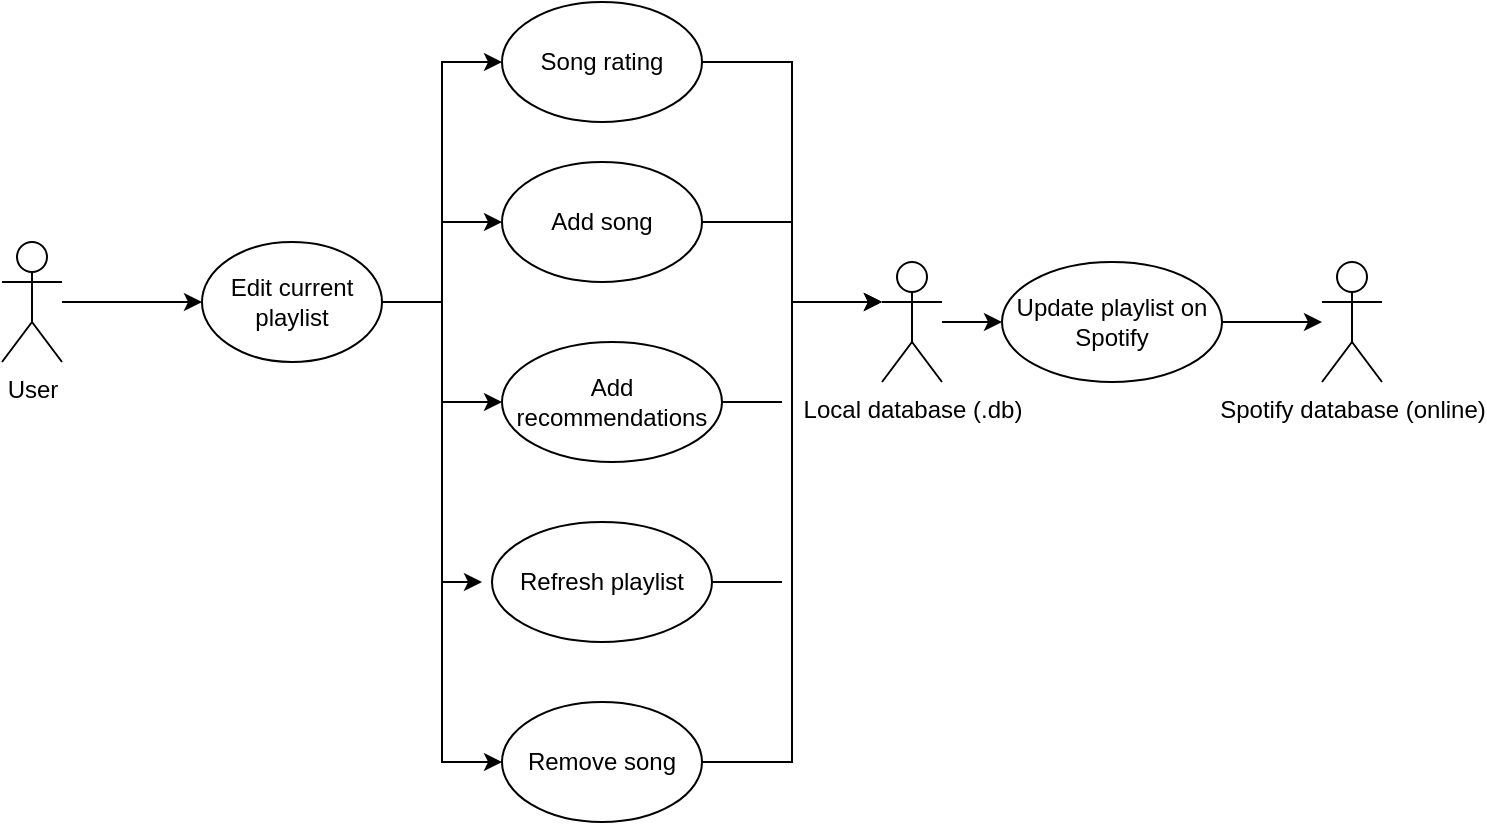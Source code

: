 <mxfile version="13.5.9" type="github">
  <diagram id="RX8MKxGeRJnMLhculDgC" name="Page-1">
    <mxGraphModel dx="1385" dy="665" grid="1" gridSize="10" guides="1" tooltips="1" connect="1" arrows="1" fold="1" page="1" pageScale="1" pageWidth="850" pageHeight="1100" math="0" shadow="0">
      <root>
        <mxCell id="0" />
        <mxCell id="1" parent="0" />
        <mxCell id="aJsOf31wqLQeytQC_Wr7-77" style="edgeStyle=orthogonalEdgeStyle;rounded=0;orthogonalLoop=1;jettySize=auto;html=1;entryX=0;entryY=0.5;entryDx=0;entryDy=0;" parent="1" source="aJsOf31wqLQeytQC_Wr7-49" target="aJsOf31wqLQeytQC_Wr7-66" edge="1">
          <mxGeometry relative="1" as="geometry" />
        </mxCell>
        <mxCell id="aJsOf31wqLQeytQC_Wr7-49" value="User" style="shape=umlActor;verticalLabelPosition=bottom;labelBackgroundColor=#ffffff;verticalAlign=top;html=1;outlineConnect=0;" parent="1" vertex="1">
          <mxGeometry x="90" y="230" width="30" height="60" as="geometry" />
        </mxCell>
        <mxCell id="aJsOf31wqLQeytQC_Wr7-79" style="edgeStyle=orthogonalEdgeStyle;rounded=0;orthogonalLoop=1;jettySize=auto;html=1;entryX=0;entryY=0.5;entryDx=0;entryDy=0;" parent="1" source="aJsOf31wqLQeytQC_Wr7-66" target="aJsOf31wqLQeytQC_Wr7-68" edge="1">
          <mxGeometry relative="1" as="geometry" />
        </mxCell>
        <mxCell id="aJsOf31wqLQeytQC_Wr7-80" style="edgeStyle=orthogonalEdgeStyle;rounded=0;orthogonalLoop=1;jettySize=auto;html=1;entryX=0;entryY=0.5;entryDx=0;entryDy=0;" parent="1" source="aJsOf31wqLQeytQC_Wr7-66" target="aJsOf31wqLQeytQC_Wr7-69" edge="1">
          <mxGeometry relative="1" as="geometry" />
        </mxCell>
        <mxCell id="aJsOf31wqLQeytQC_Wr7-81" style="edgeStyle=orthogonalEdgeStyle;rounded=0;orthogonalLoop=1;jettySize=auto;html=1;entryX=0;entryY=0.5;entryDx=0;entryDy=0;" parent="1" source="aJsOf31wqLQeytQC_Wr7-66" target="aJsOf31wqLQeytQC_Wr7-70" edge="1">
          <mxGeometry relative="1" as="geometry" />
        </mxCell>
        <mxCell id="aJsOf31wqLQeytQC_Wr7-82" style="edgeStyle=orthogonalEdgeStyle;rounded=0;orthogonalLoop=1;jettySize=auto;html=1;entryX=0;entryY=0.5;entryDx=0;entryDy=0;" parent="1" source="aJsOf31wqLQeytQC_Wr7-66" target="aJsOf31wqLQeytQC_Wr7-67" edge="1">
          <mxGeometry relative="1" as="geometry" />
        </mxCell>
        <mxCell id="aJsOf31wqLQeytQC_Wr7-66" value="Edit current playlist" style="ellipse;whiteSpace=wrap;html=1;" parent="1" vertex="1">
          <mxGeometry x="190" y="230" width="90" height="60" as="geometry" />
        </mxCell>
        <mxCell id="aJsOf31wqLQeytQC_Wr7-87" style="edgeStyle=orthogonalEdgeStyle;rounded=0;orthogonalLoop=1;jettySize=auto;html=1;entryX=0;entryY=0.333;entryDx=0;entryDy=0;entryPerimeter=0;" parent="1" source="aJsOf31wqLQeytQC_Wr7-67" target="aJsOf31wqLQeytQC_Wr7-73" edge="1">
          <mxGeometry relative="1" as="geometry" />
        </mxCell>
        <mxCell id="aJsOf31wqLQeytQC_Wr7-67" value="Song rating" style="ellipse;whiteSpace=wrap;html=1;" parent="1" vertex="1">
          <mxGeometry x="340" y="110" width="100" height="60" as="geometry" />
        </mxCell>
        <mxCell id="aJsOf31wqLQeytQC_Wr7-84" style="edgeStyle=orthogonalEdgeStyle;rounded=0;orthogonalLoop=1;jettySize=auto;html=1;exitX=1;exitY=0.5;exitDx=0;exitDy=0;entryX=0;entryY=0.333;entryDx=0;entryDy=0;entryPerimeter=0;" parent="1" source="aJsOf31wqLQeytQC_Wr7-68" target="aJsOf31wqLQeytQC_Wr7-73" edge="1">
          <mxGeometry relative="1" as="geometry" />
        </mxCell>
        <mxCell id="aJsOf31wqLQeytQC_Wr7-68" value="Add song" style="ellipse;whiteSpace=wrap;html=1;" parent="1" vertex="1">
          <mxGeometry x="340" y="190" width="100" height="60" as="geometry" />
        </mxCell>
        <mxCell id="aJsOf31wqLQeytQC_Wr7-69" value="Add recommendations" style="ellipse;whiteSpace=wrap;html=1;" parent="1" vertex="1">
          <mxGeometry x="340" y="280" width="110" height="60" as="geometry" />
        </mxCell>
        <mxCell id="aJsOf31wqLQeytQC_Wr7-86" style="edgeStyle=orthogonalEdgeStyle;rounded=0;orthogonalLoop=1;jettySize=auto;html=1;entryX=0;entryY=0.333;entryDx=0;entryDy=0;entryPerimeter=0;" parent="1" source="aJsOf31wqLQeytQC_Wr7-70" target="aJsOf31wqLQeytQC_Wr7-73" edge="1">
          <mxGeometry relative="1" as="geometry" />
        </mxCell>
        <mxCell id="aJsOf31wqLQeytQC_Wr7-70" value="Remove song" style="ellipse;whiteSpace=wrap;html=1;" parent="1" vertex="1">
          <mxGeometry x="340" y="460" width="100" height="60" as="geometry" />
        </mxCell>
        <mxCell id="aJsOf31wqLQeytQC_Wr7-93" style="edgeStyle=orthogonalEdgeStyle;rounded=0;orthogonalLoop=1;jettySize=auto;html=1;" parent="1" source="aJsOf31wqLQeytQC_Wr7-71" target="aJsOf31wqLQeytQC_Wr7-72" edge="1">
          <mxGeometry relative="1" as="geometry" />
        </mxCell>
        <mxCell id="aJsOf31wqLQeytQC_Wr7-71" value="Update playlist on Spotify" style="ellipse;whiteSpace=wrap;html=1;" parent="1" vertex="1">
          <mxGeometry x="590" y="240" width="110" height="60" as="geometry" />
        </mxCell>
        <mxCell id="aJsOf31wqLQeytQC_Wr7-72" value="Spotify database (online)" style="shape=umlActor;verticalLabelPosition=bottom;labelBackgroundColor=#ffffff;verticalAlign=top;html=1;outlineConnect=0;" parent="1" vertex="1">
          <mxGeometry x="750" y="240" width="30" height="60" as="geometry" />
        </mxCell>
        <mxCell id="aJsOf31wqLQeytQC_Wr7-90" style="edgeStyle=orthogonalEdgeStyle;rounded=0;orthogonalLoop=1;jettySize=auto;html=1;entryX=0;entryY=0.5;entryDx=0;entryDy=0;" parent="1" source="aJsOf31wqLQeytQC_Wr7-73" target="aJsOf31wqLQeytQC_Wr7-71" edge="1">
          <mxGeometry relative="1" as="geometry" />
        </mxCell>
        <mxCell id="aJsOf31wqLQeytQC_Wr7-73" value="Local database (.db)" style="shape=umlActor;verticalLabelPosition=bottom;labelBackgroundColor=#ffffff;verticalAlign=top;html=1;outlineConnect=0;" parent="1" vertex="1">
          <mxGeometry x="530" y="240" width="30" height="60" as="geometry" />
        </mxCell>
        <mxCell id="WTTKun82j0kXrB6IMfyg-1" value="Refresh playlist" style="ellipse;whiteSpace=wrap;html=1;" vertex="1" parent="1">
          <mxGeometry x="335" y="370" width="110" height="60" as="geometry" />
        </mxCell>
        <mxCell id="WTTKun82j0kXrB6IMfyg-2" value="" style="endArrow=classic;html=1;" edge="1" parent="1">
          <mxGeometry width="50" height="50" relative="1" as="geometry">
            <mxPoint x="310" y="400" as="sourcePoint" />
            <mxPoint x="330" y="400" as="targetPoint" />
          </mxGeometry>
        </mxCell>
        <mxCell id="WTTKun82j0kXrB6IMfyg-4" value="" style="endArrow=none;html=1;exitX=1;exitY=0.5;exitDx=0;exitDy=0;" edge="1" parent="1" source="WTTKun82j0kXrB6IMfyg-1">
          <mxGeometry width="50" height="50" relative="1" as="geometry">
            <mxPoint x="530" y="410" as="sourcePoint" />
            <mxPoint x="480" y="400" as="targetPoint" />
          </mxGeometry>
        </mxCell>
        <mxCell id="WTTKun82j0kXrB6IMfyg-5" value="" style="endArrow=none;html=1;exitX=1;exitY=0.5;exitDx=0;exitDy=0;" edge="1" parent="1" source="aJsOf31wqLQeytQC_Wr7-69">
          <mxGeometry width="50" height="50" relative="1" as="geometry">
            <mxPoint x="500" y="380" as="sourcePoint" />
            <mxPoint x="480" y="310" as="targetPoint" />
          </mxGeometry>
        </mxCell>
      </root>
    </mxGraphModel>
  </diagram>
</mxfile>
